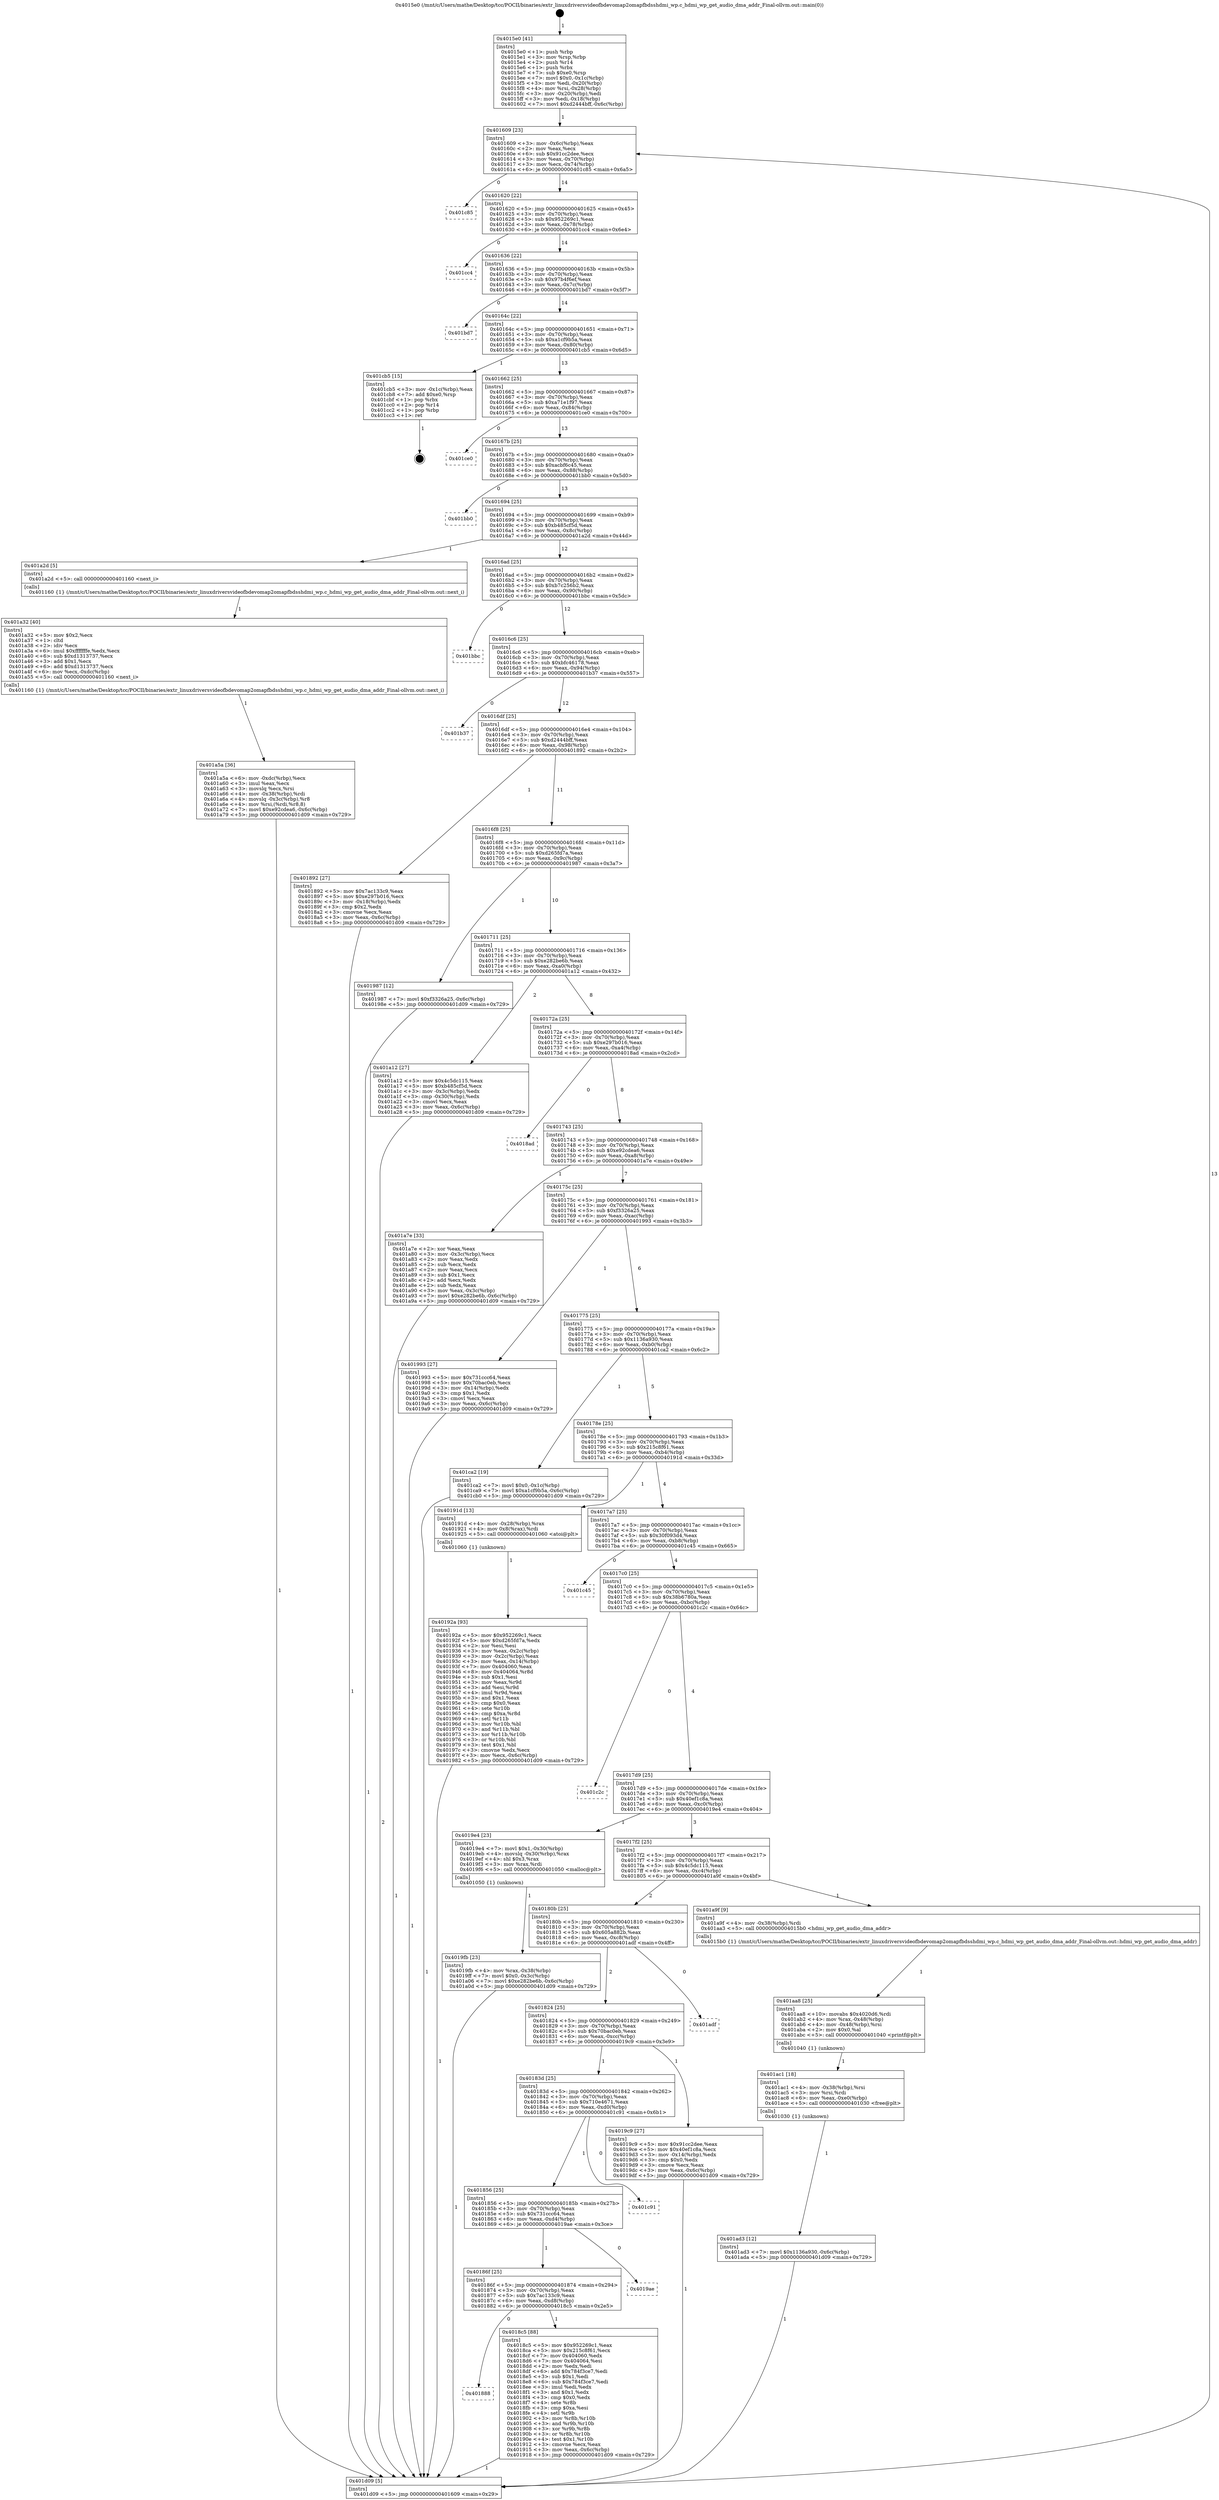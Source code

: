 digraph "0x4015e0" {
  label = "0x4015e0 (/mnt/c/Users/mathe/Desktop/tcc/POCII/binaries/extr_linuxdriversvideofbdevomap2omapfbdsshdmi_wp.c_hdmi_wp_get_audio_dma_addr_Final-ollvm.out::main(0))"
  labelloc = "t"
  node[shape=record]

  Entry [label="",width=0.3,height=0.3,shape=circle,fillcolor=black,style=filled]
  "0x401609" [label="{
     0x401609 [23]\l
     | [instrs]\l
     &nbsp;&nbsp;0x401609 \<+3\>: mov -0x6c(%rbp),%eax\l
     &nbsp;&nbsp;0x40160c \<+2\>: mov %eax,%ecx\l
     &nbsp;&nbsp;0x40160e \<+6\>: sub $0x91cc2dee,%ecx\l
     &nbsp;&nbsp;0x401614 \<+3\>: mov %eax,-0x70(%rbp)\l
     &nbsp;&nbsp;0x401617 \<+3\>: mov %ecx,-0x74(%rbp)\l
     &nbsp;&nbsp;0x40161a \<+6\>: je 0000000000401c85 \<main+0x6a5\>\l
  }"]
  "0x401c85" [label="{
     0x401c85\l
  }", style=dashed]
  "0x401620" [label="{
     0x401620 [22]\l
     | [instrs]\l
     &nbsp;&nbsp;0x401620 \<+5\>: jmp 0000000000401625 \<main+0x45\>\l
     &nbsp;&nbsp;0x401625 \<+3\>: mov -0x70(%rbp),%eax\l
     &nbsp;&nbsp;0x401628 \<+5\>: sub $0x952269c1,%eax\l
     &nbsp;&nbsp;0x40162d \<+3\>: mov %eax,-0x78(%rbp)\l
     &nbsp;&nbsp;0x401630 \<+6\>: je 0000000000401cc4 \<main+0x6e4\>\l
  }"]
  Exit [label="",width=0.3,height=0.3,shape=circle,fillcolor=black,style=filled,peripheries=2]
  "0x401cc4" [label="{
     0x401cc4\l
  }", style=dashed]
  "0x401636" [label="{
     0x401636 [22]\l
     | [instrs]\l
     &nbsp;&nbsp;0x401636 \<+5\>: jmp 000000000040163b \<main+0x5b\>\l
     &nbsp;&nbsp;0x40163b \<+3\>: mov -0x70(%rbp),%eax\l
     &nbsp;&nbsp;0x40163e \<+5\>: sub $0x97b4f6ef,%eax\l
     &nbsp;&nbsp;0x401643 \<+3\>: mov %eax,-0x7c(%rbp)\l
     &nbsp;&nbsp;0x401646 \<+6\>: je 0000000000401bd7 \<main+0x5f7\>\l
  }"]
  "0x401ad3" [label="{
     0x401ad3 [12]\l
     | [instrs]\l
     &nbsp;&nbsp;0x401ad3 \<+7\>: movl $0x1136a930,-0x6c(%rbp)\l
     &nbsp;&nbsp;0x401ada \<+5\>: jmp 0000000000401d09 \<main+0x729\>\l
  }"]
  "0x401bd7" [label="{
     0x401bd7\l
  }", style=dashed]
  "0x40164c" [label="{
     0x40164c [22]\l
     | [instrs]\l
     &nbsp;&nbsp;0x40164c \<+5\>: jmp 0000000000401651 \<main+0x71\>\l
     &nbsp;&nbsp;0x401651 \<+3\>: mov -0x70(%rbp),%eax\l
     &nbsp;&nbsp;0x401654 \<+5\>: sub $0xa1cf9b5a,%eax\l
     &nbsp;&nbsp;0x401659 \<+3\>: mov %eax,-0x80(%rbp)\l
     &nbsp;&nbsp;0x40165c \<+6\>: je 0000000000401cb5 \<main+0x6d5\>\l
  }"]
  "0x401ac1" [label="{
     0x401ac1 [18]\l
     | [instrs]\l
     &nbsp;&nbsp;0x401ac1 \<+4\>: mov -0x38(%rbp),%rsi\l
     &nbsp;&nbsp;0x401ac5 \<+3\>: mov %rsi,%rdi\l
     &nbsp;&nbsp;0x401ac8 \<+6\>: mov %eax,-0xe0(%rbp)\l
     &nbsp;&nbsp;0x401ace \<+5\>: call 0000000000401030 \<free@plt\>\l
     | [calls]\l
     &nbsp;&nbsp;0x401030 \{1\} (unknown)\l
  }"]
  "0x401cb5" [label="{
     0x401cb5 [15]\l
     | [instrs]\l
     &nbsp;&nbsp;0x401cb5 \<+3\>: mov -0x1c(%rbp),%eax\l
     &nbsp;&nbsp;0x401cb8 \<+7\>: add $0xe0,%rsp\l
     &nbsp;&nbsp;0x401cbf \<+1\>: pop %rbx\l
     &nbsp;&nbsp;0x401cc0 \<+2\>: pop %r14\l
     &nbsp;&nbsp;0x401cc2 \<+1\>: pop %rbp\l
     &nbsp;&nbsp;0x401cc3 \<+1\>: ret\l
  }"]
  "0x401662" [label="{
     0x401662 [25]\l
     | [instrs]\l
     &nbsp;&nbsp;0x401662 \<+5\>: jmp 0000000000401667 \<main+0x87\>\l
     &nbsp;&nbsp;0x401667 \<+3\>: mov -0x70(%rbp),%eax\l
     &nbsp;&nbsp;0x40166a \<+5\>: sub $0xa71e1f97,%eax\l
     &nbsp;&nbsp;0x40166f \<+6\>: mov %eax,-0x84(%rbp)\l
     &nbsp;&nbsp;0x401675 \<+6\>: je 0000000000401ce0 \<main+0x700\>\l
  }"]
  "0x401aa8" [label="{
     0x401aa8 [25]\l
     | [instrs]\l
     &nbsp;&nbsp;0x401aa8 \<+10\>: movabs $0x4020d6,%rdi\l
     &nbsp;&nbsp;0x401ab2 \<+4\>: mov %rax,-0x48(%rbp)\l
     &nbsp;&nbsp;0x401ab6 \<+4\>: mov -0x48(%rbp),%rsi\l
     &nbsp;&nbsp;0x401aba \<+2\>: mov $0x0,%al\l
     &nbsp;&nbsp;0x401abc \<+5\>: call 0000000000401040 \<printf@plt\>\l
     | [calls]\l
     &nbsp;&nbsp;0x401040 \{1\} (unknown)\l
  }"]
  "0x401ce0" [label="{
     0x401ce0\l
  }", style=dashed]
  "0x40167b" [label="{
     0x40167b [25]\l
     | [instrs]\l
     &nbsp;&nbsp;0x40167b \<+5\>: jmp 0000000000401680 \<main+0xa0\>\l
     &nbsp;&nbsp;0x401680 \<+3\>: mov -0x70(%rbp),%eax\l
     &nbsp;&nbsp;0x401683 \<+5\>: sub $0xacbf6c45,%eax\l
     &nbsp;&nbsp;0x401688 \<+6\>: mov %eax,-0x88(%rbp)\l
     &nbsp;&nbsp;0x40168e \<+6\>: je 0000000000401bb0 \<main+0x5d0\>\l
  }"]
  "0x401a5a" [label="{
     0x401a5a [36]\l
     | [instrs]\l
     &nbsp;&nbsp;0x401a5a \<+6\>: mov -0xdc(%rbp),%ecx\l
     &nbsp;&nbsp;0x401a60 \<+3\>: imul %eax,%ecx\l
     &nbsp;&nbsp;0x401a63 \<+3\>: movslq %ecx,%rsi\l
     &nbsp;&nbsp;0x401a66 \<+4\>: mov -0x38(%rbp),%rdi\l
     &nbsp;&nbsp;0x401a6a \<+4\>: movslq -0x3c(%rbp),%r8\l
     &nbsp;&nbsp;0x401a6e \<+4\>: mov %rsi,(%rdi,%r8,8)\l
     &nbsp;&nbsp;0x401a72 \<+7\>: movl $0xe92cdea6,-0x6c(%rbp)\l
     &nbsp;&nbsp;0x401a79 \<+5\>: jmp 0000000000401d09 \<main+0x729\>\l
  }"]
  "0x401bb0" [label="{
     0x401bb0\l
  }", style=dashed]
  "0x401694" [label="{
     0x401694 [25]\l
     | [instrs]\l
     &nbsp;&nbsp;0x401694 \<+5\>: jmp 0000000000401699 \<main+0xb9\>\l
     &nbsp;&nbsp;0x401699 \<+3\>: mov -0x70(%rbp),%eax\l
     &nbsp;&nbsp;0x40169c \<+5\>: sub $0xb485cf5d,%eax\l
     &nbsp;&nbsp;0x4016a1 \<+6\>: mov %eax,-0x8c(%rbp)\l
     &nbsp;&nbsp;0x4016a7 \<+6\>: je 0000000000401a2d \<main+0x44d\>\l
  }"]
  "0x401a32" [label="{
     0x401a32 [40]\l
     | [instrs]\l
     &nbsp;&nbsp;0x401a32 \<+5\>: mov $0x2,%ecx\l
     &nbsp;&nbsp;0x401a37 \<+1\>: cltd\l
     &nbsp;&nbsp;0x401a38 \<+2\>: idiv %ecx\l
     &nbsp;&nbsp;0x401a3a \<+6\>: imul $0xfffffffe,%edx,%ecx\l
     &nbsp;&nbsp;0x401a40 \<+6\>: sub $0xd1313737,%ecx\l
     &nbsp;&nbsp;0x401a46 \<+3\>: add $0x1,%ecx\l
     &nbsp;&nbsp;0x401a49 \<+6\>: add $0xd1313737,%ecx\l
     &nbsp;&nbsp;0x401a4f \<+6\>: mov %ecx,-0xdc(%rbp)\l
     &nbsp;&nbsp;0x401a55 \<+5\>: call 0000000000401160 \<next_i\>\l
     | [calls]\l
     &nbsp;&nbsp;0x401160 \{1\} (/mnt/c/Users/mathe/Desktop/tcc/POCII/binaries/extr_linuxdriversvideofbdevomap2omapfbdsshdmi_wp.c_hdmi_wp_get_audio_dma_addr_Final-ollvm.out::next_i)\l
  }"]
  "0x401a2d" [label="{
     0x401a2d [5]\l
     | [instrs]\l
     &nbsp;&nbsp;0x401a2d \<+5\>: call 0000000000401160 \<next_i\>\l
     | [calls]\l
     &nbsp;&nbsp;0x401160 \{1\} (/mnt/c/Users/mathe/Desktop/tcc/POCII/binaries/extr_linuxdriversvideofbdevomap2omapfbdsshdmi_wp.c_hdmi_wp_get_audio_dma_addr_Final-ollvm.out::next_i)\l
  }"]
  "0x4016ad" [label="{
     0x4016ad [25]\l
     | [instrs]\l
     &nbsp;&nbsp;0x4016ad \<+5\>: jmp 00000000004016b2 \<main+0xd2\>\l
     &nbsp;&nbsp;0x4016b2 \<+3\>: mov -0x70(%rbp),%eax\l
     &nbsp;&nbsp;0x4016b5 \<+5\>: sub $0xb7c256b2,%eax\l
     &nbsp;&nbsp;0x4016ba \<+6\>: mov %eax,-0x90(%rbp)\l
     &nbsp;&nbsp;0x4016c0 \<+6\>: je 0000000000401bbc \<main+0x5dc\>\l
  }"]
  "0x4019fb" [label="{
     0x4019fb [23]\l
     | [instrs]\l
     &nbsp;&nbsp;0x4019fb \<+4\>: mov %rax,-0x38(%rbp)\l
     &nbsp;&nbsp;0x4019ff \<+7\>: movl $0x0,-0x3c(%rbp)\l
     &nbsp;&nbsp;0x401a06 \<+7\>: movl $0xe282be6b,-0x6c(%rbp)\l
     &nbsp;&nbsp;0x401a0d \<+5\>: jmp 0000000000401d09 \<main+0x729\>\l
  }"]
  "0x401bbc" [label="{
     0x401bbc\l
  }", style=dashed]
  "0x4016c6" [label="{
     0x4016c6 [25]\l
     | [instrs]\l
     &nbsp;&nbsp;0x4016c6 \<+5\>: jmp 00000000004016cb \<main+0xeb\>\l
     &nbsp;&nbsp;0x4016cb \<+3\>: mov -0x70(%rbp),%eax\l
     &nbsp;&nbsp;0x4016ce \<+5\>: sub $0xbfc46178,%eax\l
     &nbsp;&nbsp;0x4016d3 \<+6\>: mov %eax,-0x94(%rbp)\l
     &nbsp;&nbsp;0x4016d9 \<+6\>: je 0000000000401b37 \<main+0x557\>\l
  }"]
  "0x40192a" [label="{
     0x40192a [93]\l
     | [instrs]\l
     &nbsp;&nbsp;0x40192a \<+5\>: mov $0x952269c1,%ecx\l
     &nbsp;&nbsp;0x40192f \<+5\>: mov $0xd265fd7a,%edx\l
     &nbsp;&nbsp;0x401934 \<+2\>: xor %esi,%esi\l
     &nbsp;&nbsp;0x401936 \<+3\>: mov %eax,-0x2c(%rbp)\l
     &nbsp;&nbsp;0x401939 \<+3\>: mov -0x2c(%rbp),%eax\l
     &nbsp;&nbsp;0x40193c \<+3\>: mov %eax,-0x14(%rbp)\l
     &nbsp;&nbsp;0x40193f \<+7\>: mov 0x404060,%eax\l
     &nbsp;&nbsp;0x401946 \<+8\>: mov 0x404064,%r8d\l
     &nbsp;&nbsp;0x40194e \<+3\>: sub $0x1,%esi\l
     &nbsp;&nbsp;0x401951 \<+3\>: mov %eax,%r9d\l
     &nbsp;&nbsp;0x401954 \<+3\>: add %esi,%r9d\l
     &nbsp;&nbsp;0x401957 \<+4\>: imul %r9d,%eax\l
     &nbsp;&nbsp;0x40195b \<+3\>: and $0x1,%eax\l
     &nbsp;&nbsp;0x40195e \<+3\>: cmp $0x0,%eax\l
     &nbsp;&nbsp;0x401961 \<+4\>: sete %r10b\l
     &nbsp;&nbsp;0x401965 \<+4\>: cmp $0xa,%r8d\l
     &nbsp;&nbsp;0x401969 \<+4\>: setl %r11b\l
     &nbsp;&nbsp;0x40196d \<+3\>: mov %r10b,%bl\l
     &nbsp;&nbsp;0x401970 \<+3\>: and %r11b,%bl\l
     &nbsp;&nbsp;0x401973 \<+3\>: xor %r11b,%r10b\l
     &nbsp;&nbsp;0x401976 \<+3\>: or %r10b,%bl\l
     &nbsp;&nbsp;0x401979 \<+3\>: test $0x1,%bl\l
     &nbsp;&nbsp;0x40197c \<+3\>: cmovne %edx,%ecx\l
     &nbsp;&nbsp;0x40197f \<+3\>: mov %ecx,-0x6c(%rbp)\l
     &nbsp;&nbsp;0x401982 \<+5\>: jmp 0000000000401d09 \<main+0x729\>\l
  }"]
  "0x401b37" [label="{
     0x401b37\l
  }", style=dashed]
  "0x4016df" [label="{
     0x4016df [25]\l
     | [instrs]\l
     &nbsp;&nbsp;0x4016df \<+5\>: jmp 00000000004016e4 \<main+0x104\>\l
     &nbsp;&nbsp;0x4016e4 \<+3\>: mov -0x70(%rbp),%eax\l
     &nbsp;&nbsp;0x4016e7 \<+5\>: sub $0xd2444bff,%eax\l
     &nbsp;&nbsp;0x4016ec \<+6\>: mov %eax,-0x98(%rbp)\l
     &nbsp;&nbsp;0x4016f2 \<+6\>: je 0000000000401892 \<main+0x2b2\>\l
  }"]
  "0x401888" [label="{
     0x401888\l
  }", style=dashed]
  "0x401892" [label="{
     0x401892 [27]\l
     | [instrs]\l
     &nbsp;&nbsp;0x401892 \<+5\>: mov $0x7ac133c9,%eax\l
     &nbsp;&nbsp;0x401897 \<+5\>: mov $0xe297b016,%ecx\l
     &nbsp;&nbsp;0x40189c \<+3\>: mov -0x18(%rbp),%edx\l
     &nbsp;&nbsp;0x40189f \<+3\>: cmp $0x2,%edx\l
     &nbsp;&nbsp;0x4018a2 \<+3\>: cmovne %ecx,%eax\l
     &nbsp;&nbsp;0x4018a5 \<+3\>: mov %eax,-0x6c(%rbp)\l
     &nbsp;&nbsp;0x4018a8 \<+5\>: jmp 0000000000401d09 \<main+0x729\>\l
  }"]
  "0x4016f8" [label="{
     0x4016f8 [25]\l
     | [instrs]\l
     &nbsp;&nbsp;0x4016f8 \<+5\>: jmp 00000000004016fd \<main+0x11d\>\l
     &nbsp;&nbsp;0x4016fd \<+3\>: mov -0x70(%rbp),%eax\l
     &nbsp;&nbsp;0x401700 \<+5\>: sub $0xd265fd7a,%eax\l
     &nbsp;&nbsp;0x401705 \<+6\>: mov %eax,-0x9c(%rbp)\l
     &nbsp;&nbsp;0x40170b \<+6\>: je 0000000000401987 \<main+0x3a7\>\l
  }"]
  "0x401d09" [label="{
     0x401d09 [5]\l
     | [instrs]\l
     &nbsp;&nbsp;0x401d09 \<+5\>: jmp 0000000000401609 \<main+0x29\>\l
  }"]
  "0x4015e0" [label="{
     0x4015e0 [41]\l
     | [instrs]\l
     &nbsp;&nbsp;0x4015e0 \<+1\>: push %rbp\l
     &nbsp;&nbsp;0x4015e1 \<+3\>: mov %rsp,%rbp\l
     &nbsp;&nbsp;0x4015e4 \<+2\>: push %r14\l
     &nbsp;&nbsp;0x4015e6 \<+1\>: push %rbx\l
     &nbsp;&nbsp;0x4015e7 \<+7\>: sub $0xe0,%rsp\l
     &nbsp;&nbsp;0x4015ee \<+7\>: movl $0x0,-0x1c(%rbp)\l
     &nbsp;&nbsp;0x4015f5 \<+3\>: mov %edi,-0x20(%rbp)\l
     &nbsp;&nbsp;0x4015f8 \<+4\>: mov %rsi,-0x28(%rbp)\l
     &nbsp;&nbsp;0x4015fc \<+3\>: mov -0x20(%rbp),%edi\l
     &nbsp;&nbsp;0x4015ff \<+3\>: mov %edi,-0x18(%rbp)\l
     &nbsp;&nbsp;0x401602 \<+7\>: movl $0xd2444bff,-0x6c(%rbp)\l
  }"]
  "0x4018c5" [label="{
     0x4018c5 [88]\l
     | [instrs]\l
     &nbsp;&nbsp;0x4018c5 \<+5\>: mov $0x952269c1,%eax\l
     &nbsp;&nbsp;0x4018ca \<+5\>: mov $0x215c8f61,%ecx\l
     &nbsp;&nbsp;0x4018cf \<+7\>: mov 0x404060,%edx\l
     &nbsp;&nbsp;0x4018d6 \<+7\>: mov 0x404064,%esi\l
     &nbsp;&nbsp;0x4018dd \<+2\>: mov %edx,%edi\l
     &nbsp;&nbsp;0x4018df \<+6\>: add $0x784f3ce7,%edi\l
     &nbsp;&nbsp;0x4018e5 \<+3\>: sub $0x1,%edi\l
     &nbsp;&nbsp;0x4018e8 \<+6\>: sub $0x784f3ce7,%edi\l
     &nbsp;&nbsp;0x4018ee \<+3\>: imul %edi,%edx\l
     &nbsp;&nbsp;0x4018f1 \<+3\>: and $0x1,%edx\l
     &nbsp;&nbsp;0x4018f4 \<+3\>: cmp $0x0,%edx\l
     &nbsp;&nbsp;0x4018f7 \<+4\>: sete %r8b\l
     &nbsp;&nbsp;0x4018fb \<+3\>: cmp $0xa,%esi\l
     &nbsp;&nbsp;0x4018fe \<+4\>: setl %r9b\l
     &nbsp;&nbsp;0x401902 \<+3\>: mov %r8b,%r10b\l
     &nbsp;&nbsp;0x401905 \<+3\>: and %r9b,%r10b\l
     &nbsp;&nbsp;0x401908 \<+3\>: xor %r9b,%r8b\l
     &nbsp;&nbsp;0x40190b \<+3\>: or %r8b,%r10b\l
     &nbsp;&nbsp;0x40190e \<+4\>: test $0x1,%r10b\l
     &nbsp;&nbsp;0x401912 \<+3\>: cmovne %ecx,%eax\l
     &nbsp;&nbsp;0x401915 \<+3\>: mov %eax,-0x6c(%rbp)\l
     &nbsp;&nbsp;0x401918 \<+5\>: jmp 0000000000401d09 \<main+0x729\>\l
  }"]
  "0x401987" [label="{
     0x401987 [12]\l
     | [instrs]\l
     &nbsp;&nbsp;0x401987 \<+7\>: movl $0xf3326a25,-0x6c(%rbp)\l
     &nbsp;&nbsp;0x40198e \<+5\>: jmp 0000000000401d09 \<main+0x729\>\l
  }"]
  "0x401711" [label="{
     0x401711 [25]\l
     | [instrs]\l
     &nbsp;&nbsp;0x401711 \<+5\>: jmp 0000000000401716 \<main+0x136\>\l
     &nbsp;&nbsp;0x401716 \<+3\>: mov -0x70(%rbp),%eax\l
     &nbsp;&nbsp;0x401719 \<+5\>: sub $0xe282be6b,%eax\l
     &nbsp;&nbsp;0x40171e \<+6\>: mov %eax,-0xa0(%rbp)\l
     &nbsp;&nbsp;0x401724 \<+6\>: je 0000000000401a12 \<main+0x432\>\l
  }"]
  "0x40186f" [label="{
     0x40186f [25]\l
     | [instrs]\l
     &nbsp;&nbsp;0x40186f \<+5\>: jmp 0000000000401874 \<main+0x294\>\l
     &nbsp;&nbsp;0x401874 \<+3\>: mov -0x70(%rbp),%eax\l
     &nbsp;&nbsp;0x401877 \<+5\>: sub $0x7ac133c9,%eax\l
     &nbsp;&nbsp;0x40187c \<+6\>: mov %eax,-0xd8(%rbp)\l
     &nbsp;&nbsp;0x401882 \<+6\>: je 00000000004018c5 \<main+0x2e5\>\l
  }"]
  "0x401a12" [label="{
     0x401a12 [27]\l
     | [instrs]\l
     &nbsp;&nbsp;0x401a12 \<+5\>: mov $0x4c5dc115,%eax\l
     &nbsp;&nbsp;0x401a17 \<+5\>: mov $0xb485cf5d,%ecx\l
     &nbsp;&nbsp;0x401a1c \<+3\>: mov -0x3c(%rbp),%edx\l
     &nbsp;&nbsp;0x401a1f \<+3\>: cmp -0x30(%rbp),%edx\l
     &nbsp;&nbsp;0x401a22 \<+3\>: cmovl %ecx,%eax\l
     &nbsp;&nbsp;0x401a25 \<+3\>: mov %eax,-0x6c(%rbp)\l
     &nbsp;&nbsp;0x401a28 \<+5\>: jmp 0000000000401d09 \<main+0x729\>\l
  }"]
  "0x40172a" [label="{
     0x40172a [25]\l
     | [instrs]\l
     &nbsp;&nbsp;0x40172a \<+5\>: jmp 000000000040172f \<main+0x14f\>\l
     &nbsp;&nbsp;0x40172f \<+3\>: mov -0x70(%rbp),%eax\l
     &nbsp;&nbsp;0x401732 \<+5\>: sub $0xe297b016,%eax\l
     &nbsp;&nbsp;0x401737 \<+6\>: mov %eax,-0xa4(%rbp)\l
     &nbsp;&nbsp;0x40173d \<+6\>: je 00000000004018ad \<main+0x2cd\>\l
  }"]
  "0x4019ae" [label="{
     0x4019ae\l
  }", style=dashed]
  "0x4018ad" [label="{
     0x4018ad\l
  }", style=dashed]
  "0x401743" [label="{
     0x401743 [25]\l
     | [instrs]\l
     &nbsp;&nbsp;0x401743 \<+5\>: jmp 0000000000401748 \<main+0x168\>\l
     &nbsp;&nbsp;0x401748 \<+3\>: mov -0x70(%rbp),%eax\l
     &nbsp;&nbsp;0x40174b \<+5\>: sub $0xe92cdea6,%eax\l
     &nbsp;&nbsp;0x401750 \<+6\>: mov %eax,-0xa8(%rbp)\l
     &nbsp;&nbsp;0x401756 \<+6\>: je 0000000000401a7e \<main+0x49e\>\l
  }"]
  "0x401856" [label="{
     0x401856 [25]\l
     | [instrs]\l
     &nbsp;&nbsp;0x401856 \<+5\>: jmp 000000000040185b \<main+0x27b\>\l
     &nbsp;&nbsp;0x40185b \<+3\>: mov -0x70(%rbp),%eax\l
     &nbsp;&nbsp;0x40185e \<+5\>: sub $0x731ccc64,%eax\l
     &nbsp;&nbsp;0x401863 \<+6\>: mov %eax,-0xd4(%rbp)\l
     &nbsp;&nbsp;0x401869 \<+6\>: je 00000000004019ae \<main+0x3ce\>\l
  }"]
  "0x401a7e" [label="{
     0x401a7e [33]\l
     | [instrs]\l
     &nbsp;&nbsp;0x401a7e \<+2\>: xor %eax,%eax\l
     &nbsp;&nbsp;0x401a80 \<+3\>: mov -0x3c(%rbp),%ecx\l
     &nbsp;&nbsp;0x401a83 \<+2\>: mov %eax,%edx\l
     &nbsp;&nbsp;0x401a85 \<+2\>: sub %ecx,%edx\l
     &nbsp;&nbsp;0x401a87 \<+2\>: mov %eax,%ecx\l
     &nbsp;&nbsp;0x401a89 \<+3\>: sub $0x1,%ecx\l
     &nbsp;&nbsp;0x401a8c \<+2\>: add %ecx,%edx\l
     &nbsp;&nbsp;0x401a8e \<+2\>: sub %edx,%eax\l
     &nbsp;&nbsp;0x401a90 \<+3\>: mov %eax,-0x3c(%rbp)\l
     &nbsp;&nbsp;0x401a93 \<+7\>: movl $0xe282be6b,-0x6c(%rbp)\l
     &nbsp;&nbsp;0x401a9a \<+5\>: jmp 0000000000401d09 \<main+0x729\>\l
  }"]
  "0x40175c" [label="{
     0x40175c [25]\l
     | [instrs]\l
     &nbsp;&nbsp;0x40175c \<+5\>: jmp 0000000000401761 \<main+0x181\>\l
     &nbsp;&nbsp;0x401761 \<+3\>: mov -0x70(%rbp),%eax\l
     &nbsp;&nbsp;0x401764 \<+5\>: sub $0xf3326a25,%eax\l
     &nbsp;&nbsp;0x401769 \<+6\>: mov %eax,-0xac(%rbp)\l
     &nbsp;&nbsp;0x40176f \<+6\>: je 0000000000401993 \<main+0x3b3\>\l
  }"]
  "0x401c91" [label="{
     0x401c91\l
  }", style=dashed]
  "0x401993" [label="{
     0x401993 [27]\l
     | [instrs]\l
     &nbsp;&nbsp;0x401993 \<+5\>: mov $0x731ccc64,%eax\l
     &nbsp;&nbsp;0x401998 \<+5\>: mov $0x70bac0eb,%ecx\l
     &nbsp;&nbsp;0x40199d \<+3\>: mov -0x14(%rbp),%edx\l
     &nbsp;&nbsp;0x4019a0 \<+3\>: cmp $0x1,%edx\l
     &nbsp;&nbsp;0x4019a3 \<+3\>: cmovl %ecx,%eax\l
     &nbsp;&nbsp;0x4019a6 \<+3\>: mov %eax,-0x6c(%rbp)\l
     &nbsp;&nbsp;0x4019a9 \<+5\>: jmp 0000000000401d09 \<main+0x729\>\l
  }"]
  "0x401775" [label="{
     0x401775 [25]\l
     | [instrs]\l
     &nbsp;&nbsp;0x401775 \<+5\>: jmp 000000000040177a \<main+0x19a\>\l
     &nbsp;&nbsp;0x40177a \<+3\>: mov -0x70(%rbp),%eax\l
     &nbsp;&nbsp;0x40177d \<+5\>: sub $0x1136a930,%eax\l
     &nbsp;&nbsp;0x401782 \<+6\>: mov %eax,-0xb0(%rbp)\l
     &nbsp;&nbsp;0x401788 \<+6\>: je 0000000000401ca2 \<main+0x6c2\>\l
  }"]
  "0x40183d" [label="{
     0x40183d [25]\l
     | [instrs]\l
     &nbsp;&nbsp;0x40183d \<+5\>: jmp 0000000000401842 \<main+0x262\>\l
     &nbsp;&nbsp;0x401842 \<+3\>: mov -0x70(%rbp),%eax\l
     &nbsp;&nbsp;0x401845 \<+5\>: sub $0x710e4671,%eax\l
     &nbsp;&nbsp;0x40184a \<+6\>: mov %eax,-0xd0(%rbp)\l
     &nbsp;&nbsp;0x401850 \<+6\>: je 0000000000401c91 \<main+0x6b1\>\l
  }"]
  "0x401ca2" [label="{
     0x401ca2 [19]\l
     | [instrs]\l
     &nbsp;&nbsp;0x401ca2 \<+7\>: movl $0x0,-0x1c(%rbp)\l
     &nbsp;&nbsp;0x401ca9 \<+7\>: movl $0xa1cf9b5a,-0x6c(%rbp)\l
     &nbsp;&nbsp;0x401cb0 \<+5\>: jmp 0000000000401d09 \<main+0x729\>\l
  }"]
  "0x40178e" [label="{
     0x40178e [25]\l
     | [instrs]\l
     &nbsp;&nbsp;0x40178e \<+5\>: jmp 0000000000401793 \<main+0x1b3\>\l
     &nbsp;&nbsp;0x401793 \<+3\>: mov -0x70(%rbp),%eax\l
     &nbsp;&nbsp;0x401796 \<+5\>: sub $0x215c8f61,%eax\l
     &nbsp;&nbsp;0x40179b \<+6\>: mov %eax,-0xb4(%rbp)\l
     &nbsp;&nbsp;0x4017a1 \<+6\>: je 000000000040191d \<main+0x33d\>\l
  }"]
  "0x4019c9" [label="{
     0x4019c9 [27]\l
     | [instrs]\l
     &nbsp;&nbsp;0x4019c9 \<+5\>: mov $0x91cc2dee,%eax\l
     &nbsp;&nbsp;0x4019ce \<+5\>: mov $0x40ef1c8a,%ecx\l
     &nbsp;&nbsp;0x4019d3 \<+3\>: mov -0x14(%rbp),%edx\l
     &nbsp;&nbsp;0x4019d6 \<+3\>: cmp $0x0,%edx\l
     &nbsp;&nbsp;0x4019d9 \<+3\>: cmove %ecx,%eax\l
     &nbsp;&nbsp;0x4019dc \<+3\>: mov %eax,-0x6c(%rbp)\l
     &nbsp;&nbsp;0x4019df \<+5\>: jmp 0000000000401d09 \<main+0x729\>\l
  }"]
  "0x40191d" [label="{
     0x40191d [13]\l
     | [instrs]\l
     &nbsp;&nbsp;0x40191d \<+4\>: mov -0x28(%rbp),%rax\l
     &nbsp;&nbsp;0x401921 \<+4\>: mov 0x8(%rax),%rdi\l
     &nbsp;&nbsp;0x401925 \<+5\>: call 0000000000401060 \<atoi@plt\>\l
     | [calls]\l
     &nbsp;&nbsp;0x401060 \{1\} (unknown)\l
  }"]
  "0x4017a7" [label="{
     0x4017a7 [25]\l
     | [instrs]\l
     &nbsp;&nbsp;0x4017a7 \<+5\>: jmp 00000000004017ac \<main+0x1cc\>\l
     &nbsp;&nbsp;0x4017ac \<+3\>: mov -0x70(%rbp),%eax\l
     &nbsp;&nbsp;0x4017af \<+5\>: sub $0x30f093d4,%eax\l
     &nbsp;&nbsp;0x4017b4 \<+6\>: mov %eax,-0xb8(%rbp)\l
     &nbsp;&nbsp;0x4017ba \<+6\>: je 0000000000401c45 \<main+0x665\>\l
  }"]
  "0x401824" [label="{
     0x401824 [25]\l
     | [instrs]\l
     &nbsp;&nbsp;0x401824 \<+5\>: jmp 0000000000401829 \<main+0x249\>\l
     &nbsp;&nbsp;0x401829 \<+3\>: mov -0x70(%rbp),%eax\l
     &nbsp;&nbsp;0x40182c \<+5\>: sub $0x70bac0eb,%eax\l
     &nbsp;&nbsp;0x401831 \<+6\>: mov %eax,-0xcc(%rbp)\l
     &nbsp;&nbsp;0x401837 \<+6\>: je 00000000004019c9 \<main+0x3e9\>\l
  }"]
  "0x401c45" [label="{
     0x401c45\l
  }", style=dashed]
  "0x4017c0" [label="{
     0x4017c0 [25]\l
     | [instrs]\l
     &nbsp;&nbsp;0x4017c0 \<+5\>: jmp 00000000004017c5 \<main+0x1e5\>\l
     &nbsp;&nbsp;0x4017c5 \<+3\>: mov -0x70(%rbp),%eax\l
     &nbsp;&nbsp;0x4017c8 \<+5\>: sub $0x38b6780a,%eax\l
     &nbsp;&nbsp;0x4017cd \<+6\>: mov %eax,-0xbc(%rbp)\l
     &nbsp;&nbsp;0x4017d3 \<+6\>: je 0000000000401c2c \<main+0x64c\>\l
  }"]
  "0x401adf" [label="{
     0x401adf\l
  }", style=dashed]
  "0x401c2c" [label="{
     0x401c2c\l
  }", style=dashed]
  "0x4017d9" [label="{
     0x4017d9 [25]\l
     | [instrs]\l
     &nbsp;&nbsp;0x4017d9 \<+5\>: jmp 00000000004017de \<main+0x1fe\>\l
     &nbsp;&nbsp;0x4017de \<+3\>: mov -0x70(%rbp),%eax\l
     &nbsp;&nbsp;0x4017e1 \<+5\>: sub $0x40ef1c8a,%eax\l
     &nbsp;&nbsp;0x4017e6 \<+6\>: mov %eax,-0xc0(%rbp)\l
     &nbsp;&nbsp;0x4017ec \<+6\>: je 00000000004019e4 \<main+0x404\>\l
  }"]
  "0x40180b" [label="{
     0x40180b [25]\l
     | [instrs]\l
     &nbsp;&nbsp;0x40180b \<+5\>: jmp 0000000000401810 \<main+0x230\>\l
     &nbsp;&nbsp;0x401810 \<+3\>: mov -0x70(%rbp),%eax\l
     &nbsp;&nbsp;0x401813 \<+5\>: sub $0x605a882b,%eax\l
     &nbsp;&nbsp;0x401818 \<+6\>: mov %eax,-0xc8(%rbp)\l
     &nbsp;&nbsp;0x40181e \<+6\>: je 0000000000401adf \<main+0x4ff\>\l
  }"]
  "0x4019e4" [label="{
     0x4019e4 [23]\l
     | [instrs]\l
     &nbsp;&nbsp;0x4019e4 \<+7\>: movl $0x1,-0x30(%rbp)\l
     &nbsp;&nbsp;0x4019eb \<+4\>: movslq -0x30(%rbp),%rax\l
     &nbsp;&nbsp;0x4019ef \<+4\>: shl $0x3,%rax\l
     &nbsp;&nbsp;0x4019f3 \<+3\>: mov %rax,%rdi\l
     &nbsp;&nbsp;0x4019f6 \<+5\>: call 0000000000401050 \<malloc@plt\>\l
     | [calls]\l
     &nbsp;&nbsp;0x401050 \{1\} (unknown)\l
  }"]
  "0x4017f2" [label="{
     0x4017f2 [25]\l
     | [instrs]\l
     &nbsp;&nbsp;0x4017f2 \<+5\>: jmp 00000000004017f7 \<main+0x217\>\l
     &nbsp;&nbsp;0x4017f7 \<+3\>: mov -0x70(%rbp),%eax\l
     &nbsp;&nbsp;0x4017fa \<+5\>: sub $0x4c5dc115,%eax\l
     &nbsp;&nbsp;0x4017ff \<+6\>: mov %eax,-0xc4(%rbp)\l
     &nbsp;&nbsp;0x401805 \<+6\>: je 0000000000401a9f \<main+0x4bf\>\l
  }"]
  "0x401a9f" [label="{
     0x401a9f [9]\l
     | [instrs]\l
     &nbsp;&nbsp;0x401a9f \<+4\>: mov -0x38(%rbp),%rdi\l
     &nbsp;&nbsp;0x401aa3 \<+5\>: call 00000000004015b0 \<hdmi_wp_get_audio_dma_addr\>\l
     | [calls]\l
     &nbsp;&nbsp;0x4015b0 \{1\} (/mnt/c/Users/mathe/Desktop/tcc/POCII/binaries/extr_linuxdriversvideofbdevomap2omapfbdsshdmi_wp.c_hdmi_wp_get_audio_dma_addr_Final-ollvm.out::hdmi_wp_get_audio_dma_addr)\l
  }"]
  Entry -> "0x4015e0" [label=" 1"]
  "0x401609" -> "0x401c85" [label=" 0"]
  "0x401609" -> "0x401620" [label=" 14"]
  "0x401cb5" -> Exit [label=" 1"]
  "0x401620" -> "0x401cc4" [label=" 0"]
  "0x401620" -> "0x401636" [label=" 14"]
  "0x401ca2" -> "0x401d09" [label=" 1"]
  "0x401636" -> "0x401bd7" [label=" 0"]
  "0x401636" -> "0x40164c" [label=" 14"]
  "0x401ad3" -> "0x401d09" [label=" 1"]
  "0x40164c" -> "0x401cb5" [label=" 1"]
  "0x40164c" -> "0x401662" [label=" 13"]
  "0x401ac1" -> "0x401ad3" [label=" 1"]
  "0x401662" -> "0x401ce0" [label=" 0"]
  "0x401662" -> "0x40167b" [label=" 13"]
  "0x401aa8" -> "0x401ac1" [label=" 1"]
  "0x40167b" -> "0x401bb0" [label=" 0"]
  "0x40167b" -> "0x401694" [label=" 13"]
  "0x401a9f" -> "0x401aa8" [label=" 1"]
  "0x401694" -> "0x401a2d" [label=" 1"]
  "0x401694" -> "0x4016ad" [label=" 12"]
  "0x401a7e" -> "0x401d09" [label=" 1"]
  "0x4016ad" -> "0x401bbc" [label=" 0"]
  "0x4016ad" -> "0x4016c6" [label=" 12"]
  "0x401a5a" -> "0x401d09" [label=" 1"]
  "0x4016c6" -> "0x401b37" [label=" 0"]
  "0x4016c6" -> "0x4016df" [label=" 12"]
  "0x401a32" -> "0x401a5a" [label=" 1"]
  "0x4016df" -> "0x401892" [label=" 1"]
  "0x4016df" -> "0x4016f8" [label=" 11"]
  "0x401892" -> "0x401d09" [label=" 1"]
  "0x4015e0" -> "0x401609" [label=" 1"]
  "0x401d09" -> "0x401609" [label=" 13"]
  "0x401a2d" -> "0x401a32" [label=" 1"]
  "0x4016f8" -> "0x401987" [label=" 1"]
  "0x4016f8" -> "0x401711" [label=" 10"]
  "0x401a12" -> "0x401d09" [label=" 2"]
  "0x401711" -> "0x401a12" [label=" 2"]
  "0x401711" -> "0x40172a" [label=" 8"]
  "0x4019e4" -> "0x4019fb" [label=" 1"]
  "0x40172a" -> "0x4018ad" [label=" 0"]
  "0x40172a" -> "0x401743" [label=" 8"]
  "0x4019c9" -> "0x401d09" [label=" 1"]
  "0x401743" -> "0x401a7e" [label=" 1"]
  "0x401743" -> "0x40175c" [label=" 7"]
  "0x401987" -> "0x401d09" [label=" 1"]
  "0x40175c" -> "0x401993" [label=" 1"]
  "0x40175c" -> "0x401775" [label=" 6"]
  "0x40192a" -> "0x401d09" [label=" 1"]
  "0x401775" -> "0x401ca2" [label=" 1"]
  "0x401775" -> "0x40178e" [label=" 5"]
  "0x4018c5" -> "0x401d09" [label=" 1"]
  "0x40178e" -> "0x40191d" [label=" 1"]
  "0x40178e" -> "0x4017a7" [label=" 4"]
  "0x40186f" -> "0x401888" [label=" 0"]
  "0x4017a7" -> "0x401c45" [label=" 0"]
  "0x4017a7" -> "0x4017c0" [label=" 4"]
  "0x4019fb" -> "0x401d09" [label=" 1"]
  "0x4017c0" -> "0x401c2c" [label=" 0"]
  "0x4017c0" -> "0x4017d9" [label=" 4"]
  "0x401856" -> "0x40186f" [label=" 1"]
  "0x4017d9" -> "0x4019e4" [label=" 1"]
  "0x4017d9" -> "0x4017f2" [label=" 3"]
  "0x401993" -> "0x401d09" [label=" 1"]
  "0x4017f2" -> "0x401a9f" [label=" 1"]
  "0x4017f2" -> "0x40180b" [label=" 2"]
  "0x401856" -> "0x4019ae" [label=" 0"]
  "0x40180b" -> "0x401adf" [label=" 0"]
  "0x40180b" -> "0x401824" [label=" 2"]
  "0x40186f" -> "0x4018c5" [label=" 1"]
  "0x401824" -> "0x4019c9" [label=" 1"]
  "0x401824" -> "0x40183d" [label=" 1"]
  "0x40191d" -> "0x40192a" [label=" 1"]
  "0x40183d" -> "0x401c91" [label=" 0"]
  "0x40183d" -> "0x401856" [label=" 1"]
}
